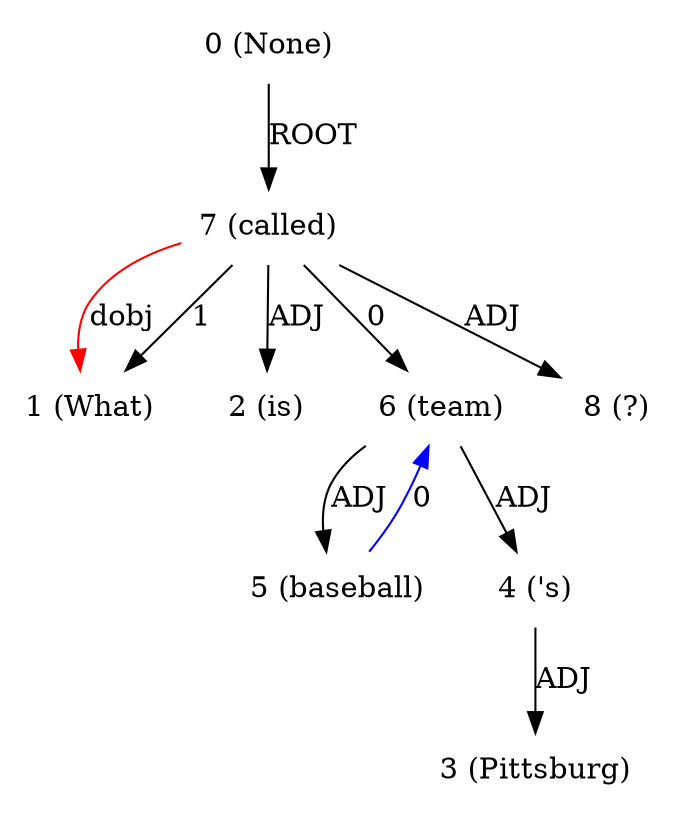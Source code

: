 digraph G{
edge [dir=forward]
node [shape=plaintext]

0 [label="0 (None)"]
0 -> 7 [label="ROOT"]
1 [label="1 (What)"]
7 -> 1 [label="dobj", color="red"]
2 [label="2 (is)"]
3 [label="3 (Pittsburg)"]
4 [label="4 ('s)"]
4 -> 3 [label="ADJ"]
5 [label="5 (baseball)"]
5 -> 6 [label="0", color="blue"]
6 [label="6 (team)"]
6 -> 4 [label="ADJ"]
6 -> 5 [label="ADJ"]
7 [label="7 (called)"]
7 -> 1 [label="1"]
7 -> 6 [label="0"]
7 -> 2 [label="ADJ"]
7 -> 8 [label="ADJ"]
8 [label="8 (?)"]
}
